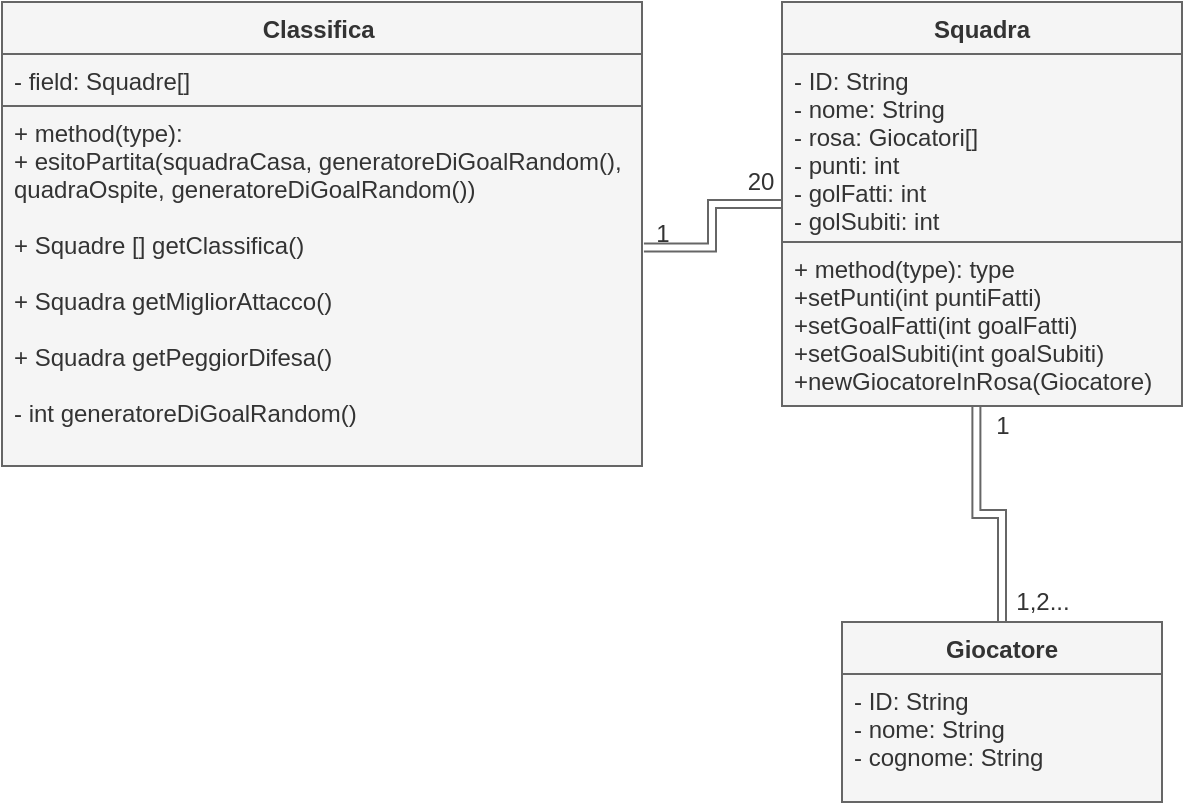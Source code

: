 <mxfile version="15.5.4" type="embed"><diagram id="C5RBs43oDa-KdzZeNtuy" name="Page-1"><mxGraphModel dx="1183" dy="855" grid="1" gridSize="10" guides="1" tooltips="1" connect="1" arrows="1" fold="1" page="1" pageScale="1" pageWidth="413" pageHeight="583" background="#FFFFFF" math="0" shadow="0"><root><mxCell id="WIyWlLk6GJQsqaUBKTNV-0"/><mxCell id="WIyWlLk6GJQsqaUBKTNV-1" parent="WIyWlLk6GJQsqaUBKTNV-0"/><mxCell id="eqK-4YGPvcyfRgQq-mic-13" value="Classifica " style="swimlane;fontStyle=1;align=center;verticalAlign=top;childLayout=stackLayout;horizontal=1;startSize=26;horizontalStack=0;resizeParent=1;resizeParentMax=0;resizeLast=0;collapsible=1;marginBottom=0;fillColor=#f5f5f5;fontColor=#333333;strokeColor=#666666;" parent="WIyWlLk6GJQsqaUBKTNV-1" vertex="1"><mxGeometry x="100" y="100" width="320" height="232" as="geometry"><mxRectangle x="450" y="120" width="90" height="26" as="alternateBounds"/></mxGeometry></mxCell><mxCell id="eqK-4YGPvcyfRgQq-mic-14" value="- field: Squadre[]" style="text;align=left;verticalAlign=top;spacingLeft=4;spacingRight=4;overflow=hidden;rotatable=0;points=[[0,0.5],[1,0.5]];portConstraint=eastwest;labelBackgroundColor=none;labelBorderColor=none;fillColor=#f5f5f5;fontColor=#333333;strokeColor=#666666;" parent="eqK-4YGPvcyfRgQq-mic-13" vertex="1"><mxGeometry y="26" width="320" height="26" as="geometry"/></mxCell><mxCell id="eqK-4YGPvcyfRgQq-mic-16" value="+ method(type):&#10;+ esitoPartita(squadraCasa, generatoreDiGoalRandom(), &#10;quadraOspite, generatoreDiGoalRandom())&#10;&#10;+ Squadre [] getClassifica()&#10;&#10;+ Squadra getMigliorAttacco()&#10;&#10;+ Squadra getPeggiorDifesa()&#10;&#10;- int generatoreDiGoalRandom()" style="text;align=left;verticalAlign=top;spacingLeft=4;spacingRight=4;overflow=hidden;rotatable=0;points=[[0,0.5],[1,0.5]];portConstraint=eastwest;fontColor=#333333;fillColor=#f5f5f5;strokeColor=#666666;" parent="eqK-4YGPvcyfRgQq-mic-13" vertex="1"><mxGeometry y="52" width="320" height="180" as="geometry"/></mxCell><mxCell id="eqK-4YGPvcyfRgQq-mic-26" style="rounded=0;orthogonalLoop=1;jettySize=auto;html=1;entryX=1.003;entryY=0.393;entryDx=0;entryDy=0;entryPerimeter=0;verticalAlign=middle;edgeStyle=orthogonalEdgeStyle;shape=link;fillColor=#f5f5f5;strokeColor=#666666;" parent="WIyWlLk6GJQsqaUBKTNV-1" source="eqK-4YGPvcyfRgQq-mic-18" target="eqK-4YGPvcyfRgQq-mic-16" edge="1"><mxGeometry relative="1" as="geometry"/></mxCell><mxCell id="eqK-4YGPvcyfRgQq-mic-18" value="Squadra" style="swimlane;fontStyle=1;align=center;verticalAlign=top;childLayout=stackLayout;horizontal=1;startSize=26;horizontalStack=0;resizeParent=1;resizeParentMax=0;resizeLast=0;collapsible=1;marginBottom=0;labelBackgroundColor=none;labelBorderColor=none;fillColor=#f5f5f5;fontColor=#333333;strokeColor=#666666;" parent="WIyWlLk6GJQsqaUBKTNV-1" vertex="1"><mxGeometry x="490" y="100" width="200" height="202" as="geometry"><mxRectangle x="410" y="40" width="80" height="26" as="alternateBounds"/></mxGeometry></mxCell><mxCell id="eqK-4YGPvcyfRgQq-mic-19" value="- ID: String&#10;- nome: String&#10;- rosa: Giocatori[]&#10;- punti: int&#10;- golFatti: int&#10;- golSubiti: int" style="text;strokeColor=#666666;fillColor=#f5f5f5;align=left;verticalAlign=top;spacingLeft=4;spacingRight=4;overflow=hidden;rotatable=0;points=[[0,0.5],[1,0.5]];portConstraint=eastwest;fontColor=#333333;" parent="eqK-4YGPvcyfRgQq-mic-18" vertex="1"><mxGeometry y="26" width="200" height="94" as="geometry"/></mxCell><mxCell id="eqK-4YGPvcyfRgQq-mic-21" value="+ method(type): type&#10;+setPunti(int puntiFatti)&#10;+setGoalFatti(int goalFatti)&#10;+setGoalSubiti(int goalSubiti)&#10;+newGiocatoreInRosa(Giocatore)" style="text;strokeColor=#666666;fillColor=#f5f5f5;align=left;verticalAlign=top;spacingLeft=4;spacingRight=4;overflow=hidden;rotatable=0;points=[[0,0.5],[1,0.5]];portConstraint=eastwest;fontColor=#333333;" parent="eqK-4YGPvcyfRgQq-mic-18" vertex="1"><mxGeometry y="120" width="200" height="82" as="geometry"/></mxCell><mxCell id="eqK-4YGPvcyfRgQq-mic-30" style="edgeStyle=orthogonalEdgeStyle;shape=link;rounded=0;orthogonalLoop=1;jettySize=auto;html=1;entryX=0.486;entryY=1.005;entryDx=0;entryDy=0;entryPerimeter=0;strokeColor=#666666;fillColor=#f5f5f5;" parent="WIyWlLk6GJQsqaUBKTNV-1" source="eqK-4YGPvcyfRgQq-mic-22" target="eqK-4YGPvcyfRgQq-mic-21" edge="1"><mxGeometry relative="1" as="geometry"/></mxCell><mxCell id="eqK-4YGPvcyfRgQq-mic-22" value="Giocatore" style="swimlane;fontStyle=1;align=center;verticalAlign=top;childLayout=stackLayout;horizontal=1;startSize=26;horizontalStack=0;resizeParent=1;resizeParentMax=0;resizeLast=0;collapsible=1;marginBottom=0;fillColor=#f5f5f5;fontColor=#333333;strokeColor=#666666;" parent="WIyWlLk6GJQsqaUBKTNV-1" vertex="1"><mxGeometry x="520" y="410" width="160" height="90" as="geometry"><mxRectangle x="460" y="280" width="90" height="26" as="alternateBounds"/></mxGeometry></mxCell><mxCell id="eqK-4YGPvcyfRgQq-mic-23" value="- ID: String&#10;- nome: String&#10;- cognome: String" style="text;strokeColor=#666666;fillColor=#f5f5f5;align=left;verticalAlign=top;spacingLeft=4;spacingRight=4;overflow=hidden;rotatable=0;points=[[0,0.5],[1,0.5]];portConstraint=eastwest;fontColor=#333333;" parent="eqK-4YGPvcyfRgQq-mic-22" vertex="1"><mxGeometry y="26" width="160" height="64" as="geometry"/></mxCell><mxCell id="eqK-4YGPvcyfRgQq-mic-28" value="20" style="text;html=1;align=center;verticalAlign=middle;resizable=0;points=[];autosize=1;fillColor=none;fontColor=#333333;strokeColor=none;" parent="WIyWlLk6GJQsqaUBKTNV-1" vertex="1"><mxGeometry x="464" y="180" width="30" height="20" as="geometry"/></mxCell><mxCell id="eqK-4YGPvcyfRgQq-mic-29" value="1" style="text;html=1;align=center;verticalAlign=middle;resizable=0;points=[];autosize=1;fillColor=none;fontColor=#333333;strokeColor=none;" parent="WIyWlLk6GJQsqaUBKTNV-1" vertex="1"><mxGeometry x="420" y="206" width="20" height="20" as="geometry"/></mxCell><mxCell id="eqK-4YGPvcyfRgQq-mic-31" value="1,2..." style="text;html=1;align=center;verticalAlign=middle;resizable=0;points=[];autosize=1;fillColor=none;fontColor=#333333;strokeColor=none;" parent="WIyWlLk6GJQsqaUBKTNV-1" vertex="1"><mxGeometry x="600" y="390" width="40" height="20" as="geometry"/></mxCell><mxCell id="eqK-4YGPvcyfRgQq-mic-32" value="1" style="text;html=1;align=center;verticalAlign=middle;resizable=0;points=[];autosize=1;fillColor=none;fontColor=#333333;strokeColor=none;" parent="WIyWlLk6GJQsqaUBKTNV-1" vertex="1"><mxGeometry x="590" y="302" width="20" height="20" as="geometry"/></mxCell></root></mxGraphModel></diagram></mxfile>